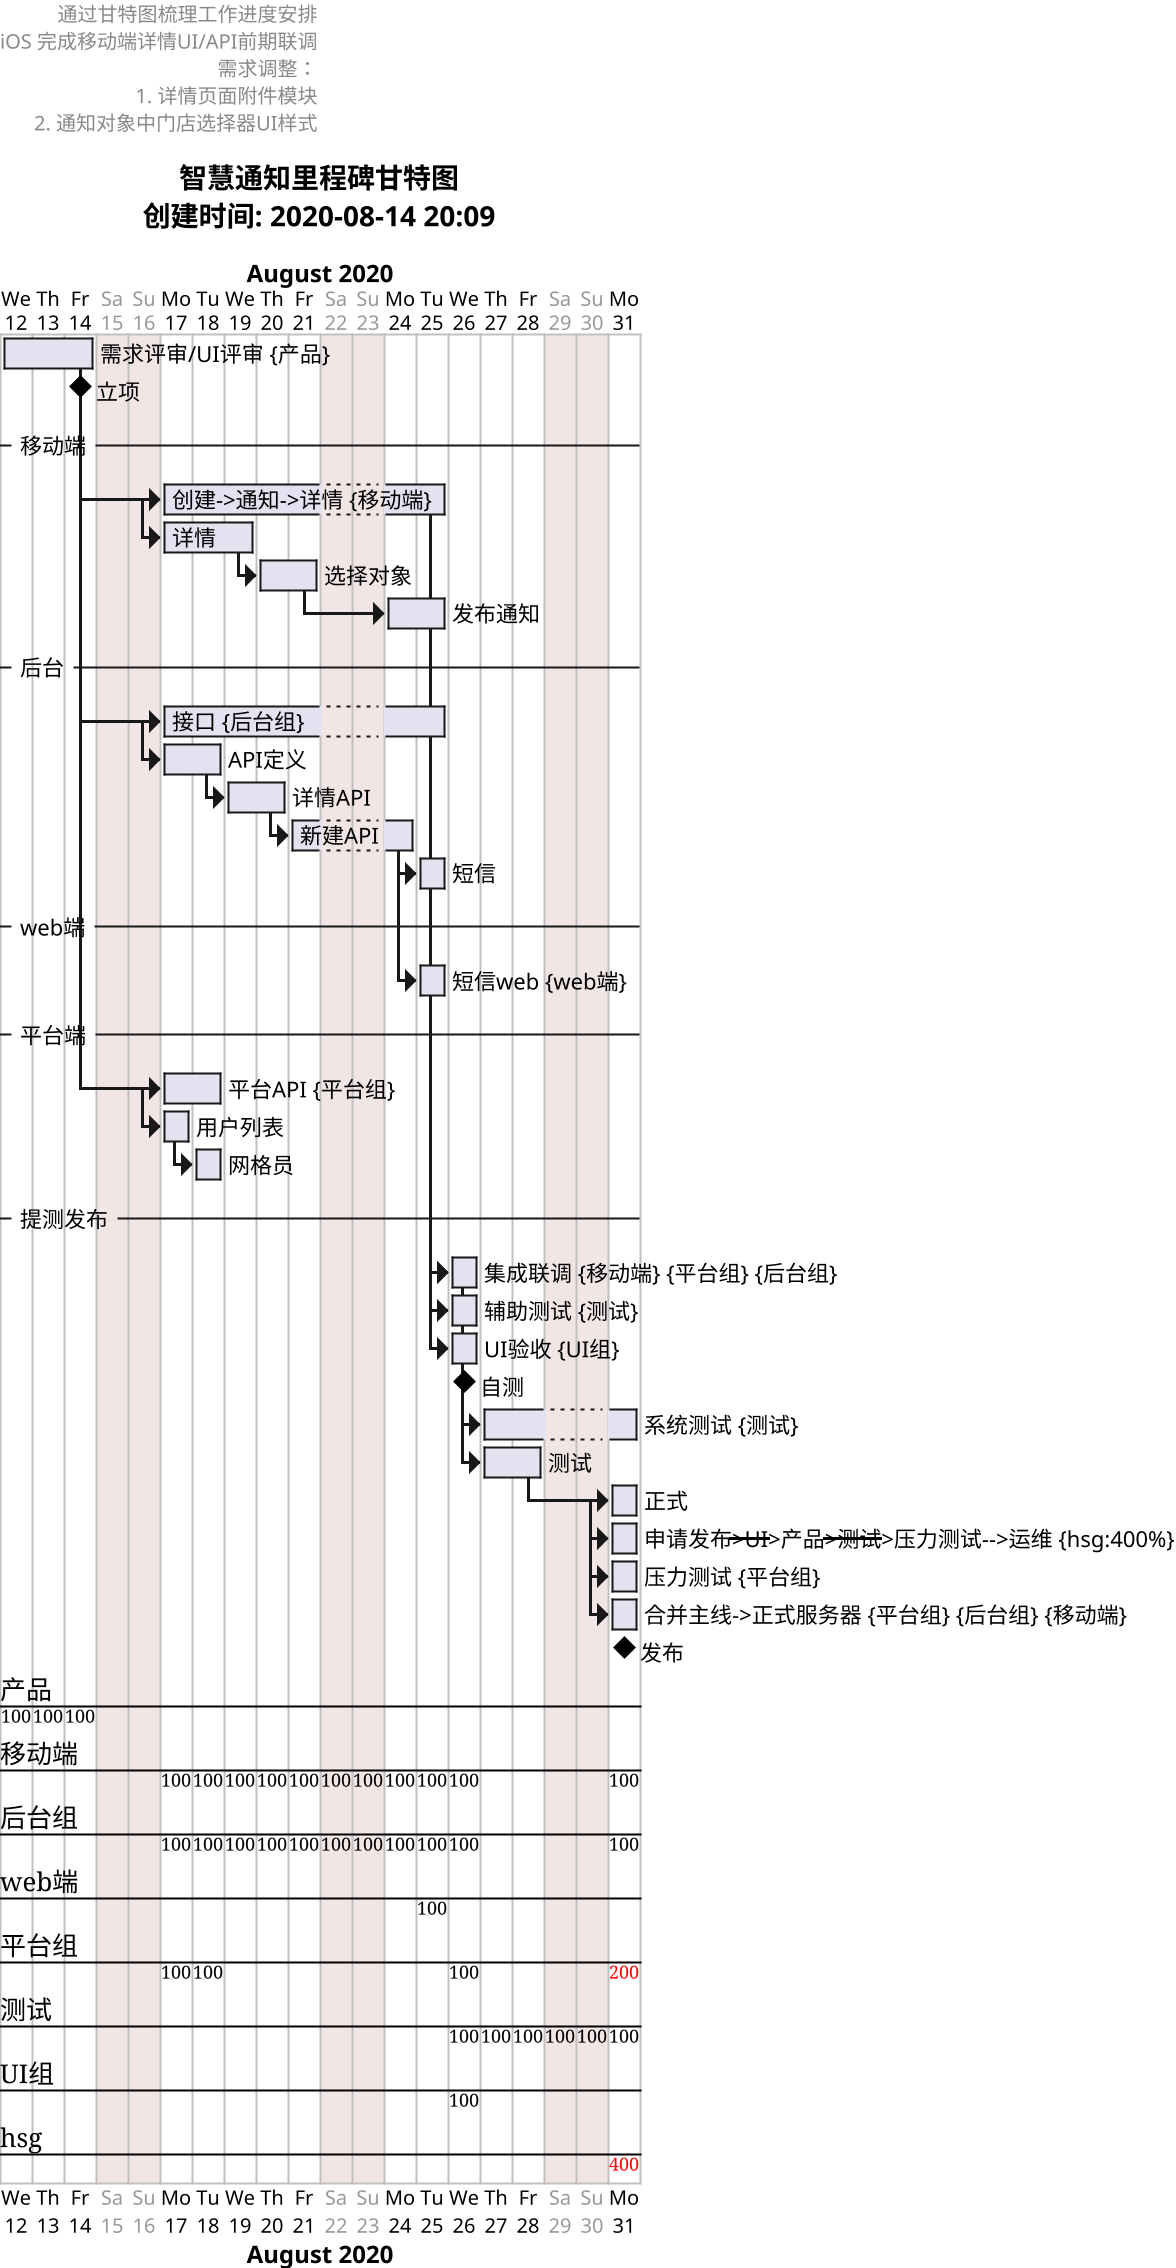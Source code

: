 @startuml
'新建甘特图
@startgantt
scale 2
page 1x1
title
        智慧通知里程碑甘特图
        创建时间: 2020-08-14 20:09
        endtitle
        left header
                通过甘特图梳理工作进度安排
                iOS 完成移动端详情UI/API前期联调
                需求调整：
                1. 详情页面附件模块
                2. 通知对象中门店选择器UI样式
        endheader
        project starts 2020-08-12
        Sunday are closed
        Saturday are closed
        [需求评审/UI评审] as [design] on {产品:100%} lasts 3 days
        [立项] happens at [design]'s end
        --移动端--
        then [创建->通知->详情] as [develop] on {移动端:100%} lasts 7 days
        [详情] as [detail] lasts 3 days
        [detail] starts at [develop]'s start
        then [选择对象] lasts 2 days
        then [发布通知]  lasts 2 days
        '前端进度
        [develop] is 100% completed

        --后台--
        [接口] as [api] on {后台组} lasts 7 days
        [API定义] as [define] lasts 2 days
        [详情API] as [detailAPi] lasts 2 days
        [新建API] as [newAPI] lasts 2 days
        [短信] as [duanxin] lasts 1 days
        '接口进度
        [api] is 100% completed

        --web端--
        [短信web] as [dxweb] on {web端} lasts 1 days
        --平台端--
        [平台API] as [pt] on {平台组} lasts 2 days
        [用户列表] as [guser] lasts 1 days
        [网格员] as [wguser] lasts 1 days
        '接口进度
        [pt] is 100% completed

        '关系
        design --> pt
        [guser] starts at [pt]'s start
        guser --> wguser

        design --> api
        [define] starts at [api]'s start
        define --> detailAPi
        detailAPi --> newAPI
        newAPI --> duanxin
        [dxweb] starts at [duanxin]'s start

        --提测发布--
        [集成联调] as [lt2] on {移动端:100%} {平台组} {后台组} lasts 1 days
        [辅助测试] as [fuzhutest] on {测试} lasts 1 days
        [UI验收] as [UIcheck] on {UI组} lasts 1 days
        [fuzhutest] starts at [develop]'s end
        [UIcheck] starts at [develop]'s end
        [lt2] starts at [develop]'s end
        [lt2] starts at [api]'s end
        [自测] happens at [lt2]'s end
        [系统测试] as [test] on {测试:100%} lasts 3 days
        [test] starts at [lt2]'s end
        [测试] as [first] lasts 2 days
        [first] starts at [test]'s start
        then [正式] lasts 1 days
        [申请发布-->UI-->产品-->测试-->压力测试-->运维] as [deloyreq] on {hsg:400%} lasts 1 days
        [压力测试] as [yltest] on {平台组} lasts 1 days
        [合并主线->正式服务器] as [deloymaster] on {平台组} {后台组} {移动端} lasts 1 days
        [deloymaster] starts at [正式]'s start
        [deloyreq] starts at [正式]'s start
        [yltest] starts at [正式]'s start
        [发布] happens at [正式]'s end
        @endgantt
@enduml
